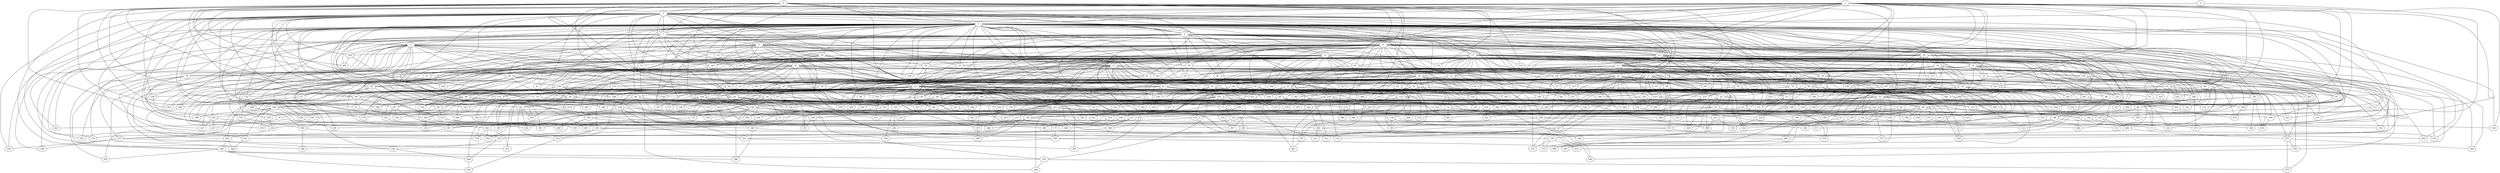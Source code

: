 strict graph "barabasi_albert_graph(400,3)" {
0;
1;
2;
3;
4;
5;
6;
7;
8;
9;
10;
11;
12;
13;
14;
15;
16;
17;
18;
19;
20;
21;
22;
23;
24;
25;
26;
27;
28;
29;
30;
31;
32;
33;
34;
35;
36;
37;
38;
39;
40;
41;
42;
43;
44;
45;
46;
47;
48;
49;
50;
51;
52;
53;
54;
55;
56;
57;
58;
59;
60;
61;
62;
63;
64;
65;
66;
67;
68;
69;
70;
71;
72;
73;
74;
75;
76;
77;
78;
79;
80;
81;
82;
83;
84;
85;
86;
87;
88;
89;
90;
91;
92;
93;
94;
95;
96;
97;
98;
99;
100;
101;
102;
103;
104;
105;
106;
107;
108;
109;
110;
111;
112;
113;
114;
115;
116;
117;
118;
119;
120;
121;
122;
123;
124;
125;
126;
127;
128;
129;
130;
131;
132;
133;
134;
135;
136;
137;
138;
139;
140;
141;
142;
143;
144;
145;
146;
147;
148;
149;
150;
151;
152;
153;
154;
155;
156;
157;
158;
159;
160;
161;
162;
163;
164;
165;
166;
167;
168;
169;
170;
171;
172;
173;
174;
175;
176;
177;
178;
179;
180;
181;
182;
183;
184;
185;
186;
187;
188;
189;
190;
191;
192;
193;
194;
195;
196;
197;
198;
199;
200;
201;
202;
203;
204;
205;
206;
207;
208;
209;
210;
211;
212;
213;
214;
215;
216;
217;
218;
219;
220;
221;
222;
223;
224;
225;
226;
227;
228;
229;
230;
231;
232;
233;
234;
235;
236;
237;
238;
239;
240;
241;
242;
243;
244;
245;
246;
247;
248;
249;
250;
251;
252;
253;
254;
255;
256;
257;
258;
259;
260;
261;
262;
263;
264;
265;
266;
267;
268;
269;
270;
271;
272;
273;
274;
275;
276;
277;
278;
279;
280;
281;
282;
283;
284;
285;
286;
287;
288;
289;
290;
291;
292;
293;
294;
295;
296;
297;
298;
299;
300;
301;
302;
303;
304;
305;
306;
307;
308;
309;
310;
311;
312;
313;
314;
315;
316;
317;
318;
319;
320;
321;
322;
323;
324;
325;
326;
327;
328;
329;
330;
331;
332;
333;
334;
335;
336;
337;
338;
339;
340;
341;
342;
343;
344;
345;
346;
347;
348;
349;
350;
351;
352;
353;
354;
355;
356;
357;
358;
359;
360;
361;
362;
363;
364;
365;
366;
367;
368;
369;
370;
371;
372;
373;
374;
375;
376;
377;
378;
379;
380;
381;
382;
383;
384;
385;
386;
387;
388;
389;
390;
391;
392;
393;
394;
395;
396;
397;
398;
399;
0 -- 3  [is_available=True, prob="0.832511073377"];
0 -- 4  [is_available=True, prob="1.0"];
0 -- 5  [is_available=True, prob="0.805208491262"];
0 -- 134  [is_available=True, prob="0.873808927651"];
0 -- 7  [is_available=True, prob="0.818992349935"];
0 -- 9  [is_available=True, prob="1.0"];
0 -- 146  [is_available=True, prob="0.151401588776"];
0 -- 25  [is_available=True, prob="1.0"];
0 -- 30  [is_available=True, prob="1.0"];
0 -- 287  [is_available=True, prob="1.0"];
0 -- 33  [is_available=True, prob="1.0"];
0 -- 170  [is_available=True, prob="0.841315870368"];
0 -- 174  [is_available=True, prob="0.39446041693"];
0 -- 47  [is_available=True, prob="0.511711328838"];
0 -- 314  [is_available=True, prob="0.777097460576"];
0 -- 61  [is_available=True, prob="0.151000549965"];
0 -- 64  [is_available=True, prob="0.486549960438"];
0 -- 68  [is_available=True, prob="0.670536618648"];
0 -- 325  [is_available=True, prob="0.412691140783"];
0 -- 85  [is_available=True, prob="1.0"];
0 -- 91  [is_available=True, prob="0.931908950253"];
0 -- 92  [is_available=True, prob="0.647252743067"];
0 -- 93  [is_available=True, prob="0.117448225825"];
0 -- 121  [is_available=True, prob="0.689862556489"];
0 -- 123  [is_available=True, prob="0.330160626411"];
0 -- 213  [is_available=True, prob="0.829149836139"];
1 -- 3  [is_available=True, prob="0.144722303347"];
1 -- 4  [is_available=True, prob="0.391893278256"];
1 -- 6  [is_available=True, prob="0.788442118697"];
1 -- 8  [is_available=True, prob="0.476312258993"];
1 -- 300  [is_available=True, prob="1.0"];
1 -- 17  [is_available=True, prob="0.0412488951437"];
1 -- 22  [is_available=True, prob="0.188898304257"];
1 -- 280  [is_available=True, prob="0.840047584835"];
1 -- 25  [is_available=True, prob="0.522658402943"];
1 -- 36  [is_available=True, prob="0.206730130352"];
1 -- 38  [is_available=True, prob="1.0"];
1 -- 41  [is_available=True, prob="0.361595906994"];
1 -- 172  [is_available=True, prob="0.277265244076"];
1 -- 46  [is_available=True, prob="0.308001849361"];
1 -- 182  [is_available=True, prob="1.0"];
1 -- 55  [is_available=True, prob="0.415634622922"];
1 -- 317  [is_available=True, prob="0.15405242774"];
1 -- 332  [is_available=True, prob="0.739675855617"];
1 -- 80  [is_available=True, prob="0.264322294782"];
1 -- 83  [is_available=True, prob="0.337645775195"];
1 -- 343  [is_available=True, prob="1.0"];
1 -- 347  [is_available=True, prob="0.609608325661"];
1 -- 224  [is_available=True, prob="0.958969032657"];
1 -- 97  [is_available=True, prob="1.0"];
1 -- 238  [is_available=True, prob="0.757062707924"];
1 -- 375  [is_available=True, prob="0.439582546127"];
2 -- 3  [is_available=True, prob="0.150681126056"];
2 -- 189  [is_available=True, prob="1.0"];
3 -- 4  [is_available=True, prob="0.80640225235"];
3 -- 5  [is_available=True, prob="0.0907067550656"];
3 -- 262  [is_available=True, prob="0.706531409309"];
3 -- 7  [is_available=True, prob="0.606982769294"];
3 -- 10  [is_available=True, prob="1.0"];
3 -- 11  [is_available=True, prob="0.202692741505"];
3 -- 12  [is_available=True, prob="1.0"];
3 -- 13  [is_available=True, prob="0.366224895859"];
3 -- 14  [is_available=True, prob="0.0064777306775"];
3 -- 143  [is_available=True, prob="1.0"];
3 -- 144  [is_available=True, prob="0.229324977991"];
3 -- 17  [is_available=True, prob="1.0"];
3 -- 19  [is_available=True, prob="1.0"];
3 -- 149  [is_available=True, prob="0.683483769253"];
3 -- 151  [is_available=True, prob="0.185916937983"];
3 -- 24  [is_available=True, prob="0.943263505454"];
3 -- 358  [is_available=True, prob="0.789584371657"];
3 -- 27  [is_available=True, prob="0.487687144572"];
3 -- 261  [is_available=True, prob="0.7340072762"];
3 -- 290  [is_available=True, prob="0.393198530798"];
3 -- 198  [is_available=True, prob="0.418494600631"];
3 -- 263  [is_available=True, prob="0.794759905901"];
3 -- 62  [is_available=True, prob="0.111143228402"];
3 -- 64  [is_available=True, prob="0.205994562299"];
3 -- 70  [is_available=True, prob="0.993760068594"];
3 -- 256  [is_available=True, prob="0.695784670765"];
3 -- 337  [is_available=True, prob="1.0"];
3 -- 280  [is_available=True, prob="0.21237044594"];
3 -- 94  [is_available=True, prob="0.138117567834"];
3 -- 227  [is_available=True, prob="0.286181303875"];
3 -- 229  [is_available=True, prob="0.027383272184"];
3 -- 230  [is_available=True, prob="0.748732063819"];
3 -- 106  [is_available=True, prob="1.0"];
3 -- 114  [is_available=True, prob="1.0"];
3 -- 243  [is_available=True, prob="0.211890409717"];
3 -- 375  [is_available=True, prob="0.163812203852"];
3 -- 378  [is_available=True, prob="0.272773427577"];
3 -- 127  [is_available=True, prob="1.0"];
4 -- 361  [is_available=True, prob="0.38698879263"];
4 -- 260  [is_available=True, prob="0.760418844691"];
4 -- 5  [is_available=True, prob="1.0"];
4 -- 6  [is_available=True, prob="0.758735048539"];
4 -- 7  [is_available=True, prob="0.985360946414"];
4 -- 8  [is_available=True, prob="0.316415308063"];
4 -- 9  [is_available=True, prob="0.564059838509"];
4 -- 10  [is_available=True, prob="1.0"];
4 -- 11  [is_available=True, prob="0.00978593056135"];
4 -- 12  [is_available=True, prob="0.240265079817"];
4 -- 13  [is_available=True, prob="1.0"];
4 -- 14  [is_available=True, prob="0.849450199601"];
4 -- 15  [is_available=True, prob="0.0180713808858"];
4 -- 17  [is_available=True, prob="0.184240715839"];
4 -- 18  [is_available=True, prob="0.105246520568"];
4 -- 19  [is_available=True, prob="0.384667431507"];
4 -- 20  [is_available=True, prob="0.730146980481"];
4 -- 22  [is_available=True, prob="0.307944356177"];
4 -- 23  [is_available=True, prob="1.0"];
4 -- 152  [is_available=True, prob="0.765262998315"];
4 -- 28  [is_available=True, prob="1.0"];
4 -- 29  [is_available=True, prob="0.0951517110547"];
4 -- 32  [is_available=True, prob="1.0"];
4 -- 161  [is_available=True, prob="0.032306170936"];
4 -- 262  [is_available=True, prob="0.0638430868201"];
4 -- 39  [is_available=True, prob="0.215337689933"];
4 -- 129  [is_available=True, prob="0.135431172699"];
4 -- 41  [is_available=True, prob="1.0"];
4 -- 42  [is_available=True, prob="0.739673508083"];
4 -- 176  [is_available=True, prob="0.220701002551"];
4 -- 44  [is_available=True, prob="1.0"];
4 -- 285  [is_available=True, prob="0.476696259245"];
4 -- 48  [is_available=True, prob="0.946428769142"];
4 -- 49  [is_available=True, prob="1.0"];
4 -- 54  [is_available=True, prob="0.000982683563137"];
4 -- 364  [is_available=True, prob="0.439216962393"];
4 -- 58  [is_available=True, prob="1.0"];
4 -- 59  [is_available=True, prob="0.846452296876"];
4 -- 60  [is_available=True, prob="0.532014142435"];
4 -- 138  [is_available=True, prob="0.474380133589"];
4 -- 66  [is_available=True, prob="1.0"];
4 -- 195  [is_available=True, prob="0.458338256043"];
4 -- 197  [is_available=True, prob="0.215307414331"];
4 -- 268  [is_available=True, prob="1.0"];
4 -- 74  [is_available=True, prob="0.334354427262"];
4 -- 343  [is_available=True, prob="0.27480856892"];
4 -- 205  [is_available=True, prob="0.568191064686"];
4 -- 206  [is_available=True, prob="0.184129815182"];
4 -- 79  [is_available=True, prob="0.36705892424"];
4 -- 210  [is_available=True, prob="0.699407901479"];
4 -- 342  [is_available=True, prob="1.0"];
4 -- 87  [is_available=True, prob="0.784606798383"];
4 -- 344  [is_available=True, prob="0.294330059185"];
4 -- 217  [is_available=True, prob="0.3783581707"];
4 -- 90  [is_available=True, prob="1.0"];
4 -- 91  [is_available=True, prob="0.564375375979"];
4 -- 220  [is_available=True, prob="0.00536960991334"];
4 -- 95  [is_available=True, prob="0.613378996382"];
4 -- 97  [is_available=True, prob="0.571413085862"];
4 -- 226  [is_available=True, prob="1.0"];
4 -- 391  [is_available=True, prob="1.0"];
4 -- 374  [is_available=True, prob="1.0"];
4 -- 230  [is_available=True, prob="1.0"];
4 -- 145  [is_available=True, prob="1.0"];
4 -- 105  [is_available=True, prob="1.0"];
4 -- 167  [is_available=True, prob="1.0"];
4 -- 236  [is_available=True, prob="1.0"];
4 -- 109  [is_available=True, prob="0.763027398375"];
4 -- 110  [is_available=True, prob="0.860839752899"];
4 -- 241  [is_available=True, prob="0.787247731176"];
4 -- 118  [is_available=True, prob="0.989202884919"];
4 -- 345  [is_available=True, prob="0.185454738693"];
4 -- 248  [is_available=True, prob="1.0"];
4 -- 126  [is_available=True, prob="1.0"];
5 -- 6  [is_available=True, prob="0.199740557841"];
5 -- 263  [is_available=True, prob="0.337281351791"];
5 -- 136  [is_available=True, prob="0.577885921542"];
5 -- 9  [is_available=True, prob="0.164696627998"];
5 -- 10  [is_available=True, prob="0.807588932262"];
5 -- 11  [is_available=True, prob="0.296710368054"];
5 -- 147  [is_available=True, prob="0.775914006128"];
5 -- 153  [is_available=True, prob="0.565244845889"];
5 -- 26  [is_available=True, prob="0.191716189132"];
5 -- 27  [is_available=True, prob="0.886394486517"];
5 -- 157  [is_available=True, prob="0.189685834396"];
5 -- 31  [is_available=True, prob="0.613076158991"];
5 -- 35  [is_available=True, prob="0.880198836395"];
5 -- 36  [is_available=True, prob="1.0"];
5 -- 38  [is_available=True, prob="1.0"];
5 -- 167  [is_available=True, prob="0.181874354182"];
5 -- 300  [is_available=True, prob="0.327237830761"];
5 -- 55  [is_available=True, prob="0.981435634661"];
5 -- 185  [is_available=True, prob="0.500644483997"];
5 -- 186  [is_available=True, prob="0.951303129738"];
5 -- 188  [is_available=True, prob="0.713627429554"];
5 -- 67  [is_available=True, prob="0.396270968559"];
5 -- 68  [is_available=True, prob="0.637439660334"];
5 -- 75  [is_available=True, prob="0.800765978824"];
5 -- 341  [is_available=True, prob="1.0"];
5 -- 99  [is_available=True, prob="0.676601190785"];
5 -- 275  [is_available=True, prob="0.026324023454"];
5 -- 374  [is_available=True, prob="0.232659336828"];
5 -- 381  [is_available=True, prob="0.548884977552"];
6 -- 135  [is_available=True, prob="0.620734898871"];
6 -- 140  [is_available=True, prob="0.300035208532"];
6 -- 15  [is_available=True, prob="0.141567181963"];
6 -- 16  [is_available=True, prob="0.61618749537"];
6 -- 153  [is_available=True, prob="0.680020682124"];
6 -- 155  [is_available=True, prob="0.011166462869"];
6 -- 34  [is_available=True, prob="1.0"];
6 -- 292  [is_available=True, prob="1.0"];
6 -- 39  [is_available=True, prob="0.737721015763"];
6 -- 42  [is_available=True, prob="0.881869060179"];
6 -- 174  [is_available=True, prob="0.259516169238"];
6 -- 303  [is_available=True, prob="0.770592949045"];
6 -- 57  [is_available=True, prob="1.0"];
6 -- 186  [is_available=True, prob="1.0"];
6 -- 59  [is_available=True, prob="0.350563057183"];
6 -- 313  [is_available=True, prob="0.801785851693"];
6 -- 76  [is_available=True, prob="0.393892572014"];
6 -- 87  [is_available=True, prob="0.886525924972"];
6 -- 89  [is_available=True, prob="0.504953949115"];
6 -- 347  [is_available=True, prob="0.0851231457162"];
6 -- 93  [is_available=True, prob="0.35964504246"];
6 -- 224  [is_available=True, prob="0.0124627580595"];
6 -- 187  [is_available=True, prob="0.392193116829"];
6 -- 106  [is_available=True, prob="1.0"];
6 -- 108  [is_available=True, prob="0.283437325723"];
6 -- 317  [is_available=True, prob="0.897911346539"];
6 -- 241  [is_available=True, prob="0.495502310926"];
6 -- 383  [is_available=True, prob="0.453119136393"];
7 -- 32  [is_available=True, prob="0.113504096107"];
7 -- 129  [is_available=True, prob="1.0"];
7 -- 8  [is_available=True, prob="0.154638012996"];
7 -- 74  [is_available=True, prob="0.546314403473"];
7 -- 397  [is_available=True, prob="0.509468805477"];
7 -- 46  [is_available=True, prob="1.0"];
7 -- 125  [is_available=True, prob="0.136924201415"];
7 -- 152  [is_available=True, prob="1.0"];
7 -- 248  [is_available=True, prob="0.262404548751"];
7 -- 99  [is_available=True, prob="1.0"];
7 -- 21  [is_available=True, prob="0.735963821588"];
7 -- 238  [is_available=True, prob="0.676472115521"];
7 -- 88  [is_available=True, prob="0.355883017894"];
7 -- 89  [is_available=True, prob="0.10512847789"];
7 -- 29  [is_available=True, prob="1.0"];
7 -- 149  [is_available=True, prob="0.609989165604"];
8 -- 130  [is_available=True, prob="0.31237940449"];
8 -- 134  [is_available=True, prob="0.291765764093"];
8 -- 266  [is_available=True, prob="0.168341405942"];
8 -- 213  [is_available=True, prob="0.297360063942"];
8 -- 12  [is_available=True, prob="0.292721714958"];
8 -- 142  [is_available=True, prob="0.240200832772"];
8 -- 16  [is_available=True, prob="0.158998895081"];
8 -- 147  [is_available=True, prob="0.293223799077"];
8 -- 150  [is_available=True, prob="0.815360698123"];
8 -- 26  [is_available=True, prob="0.572816813105"];
8 -- 30  [is_available=True, prob="0.0739525840066"];
8 -- 31  [is_available=True, prob="1.0"];
8 -- 33  [is_available=True, prob="0.328843713279"];
8 -- 292  [is_available=True, prob="0.551565097272"];
8 -- 37  [is_available=True, prob="0.343995342701"];
8 -- 170  [is_available=True, prob="1.0"];
8 -- 135  [is_available=True, prob="0.323115849324"];
8 -- 45  [is_available=True, prob="1.0"];
8 -- 49  [is_available=True, prob="0.797407593565"];
8 -- 306  [is_available=True, prob="0.706017905392"];
8 -- 56  [is_available=True, prob="0.592681407094"];
8 -- 58  [is_available=True, prob="1.0"];
8 -- 61  [is_available=True, prob="0.365073201736"];
8 -- 192  [is_available=True, prob="0.203619882228"];
8 -- 194  [is_available=True, prob="1.0"];
8 -- 67  [is_available=True, prob="1.0"];
8 -- 84  [is_available=True, prob="0.525403443768"];
8 -- 85  [is_available=True, prob="0.928975281397"];
8 -- 86  [is_available=True, prob="0.331455402245"];
8 -- 88  [is_available=True, prob="1.0"];
8 -- 356  [is_available=True, prob="1.0"];
8 -- 355  [is_available=True, prob="0.402009995557"];
8 -- 100  [is_available=True, prob="0.524200949721"];
8 -- 102  [is_available=True, prob="0.733915661285"];
8 -- 108  [is_available=True, prob="0.0159287765737"];
8 -- 111  [is_available=True, prob="0.605687697799"];
8 -- 112  [is_available=True, prob="0.989352446857"];
8 -- 195  [is_available=True, prob="1.0"];
9 -- 133  [is_available=True, prob="1.0"];
9 -- 18  [is_available=True, prob="0.736808774481"];
9 -- 156  [is_available=True, prob="0.879732835017"];
9 -- 169  [is_available=True, prob="0.461512280853"];
9 -- 307  [is_available=True, prob="0.727698087182"];
9 -- 180  [is_available=True, prob="0.815500215816"];
9 -- 319  [is_available=True, prob="1.0"];
9 -- 66  [is_available=True, prob="0.806903389743"];
9 -- 328  [is_available=True, prob="0.186751744625"];
9 -- 201  [is_available=True, prob="0.092419194931"];
9 -- 202  [is_available=True, prob="0.64849800894"];
9 -- 28  [is_available=True, prob="0.46781509043"];
9 -- 79  [is_available=True, prob="0.360957834218"];
9 -- 83  [is_available=True, prob="0.292260189307"];
9 -- 215  [is_available=True, prob="0.30196620095"];
9 -- 361  [is_available=True, prob="0.334717719843"];
9 -- 236  [is_available=True, prob="0.155376454112"];
9 -- 112  [is_available=True, prob="1.0"];
9 -- 371  [is_available=True, prob="1.0"];
9 -- 127  [is_available=True, prob="1.0"];
10 -- 384  [is_available=True, prob="0.373373904409"];
10 -- 102  [is_available=True, prob="0.67000309589"];
10 -- 369  [is_available=True, prob="0.585706519808"];
10 -- 40  [is_available=True, prob="0.0750412206767"];
10 -- 14  [is_available=True, prob="0.551507969645"];
10 -- 271  [is_available=True, prob="0.0405259135871"];
10 -- 113  [is_available=True, prob="0.0660342577715"];
10 -- 117  [is_available=True, prob="0.734458908272"];
10 -- 377  [is_available=True, prob="0.816806074716"];
10 -- 121  [is_available=True, prob="0.352154562635"];
10 -- 250  [is_available=True, prob="1.0"];
10 -- 317  [is_available=True, prob="0.475318325367"];
10 -- 213  [is_available=True, prob="0.146015656954"];
11 -- 165  [is_available=True, prob="0.677782064943"];
11 -- 38  [is_available=True, prob="1.0"];
11 -- 103  [is_available=True, prob="0.0815487325809"];
11 -- 193  [is_available=True, prob="0.0353788799858"];
11 -- 338  [is_available=True, prob="0.54726054133"];
11 -- 15  [is_available=True, prob="0.194323330858"];
11 -- 272  [is_available=True, prob="1.0"];
11 -- 18  [is_available=True, prob="0.103215910579"];
11 -- 51  [is_available=True, prob="0.0485663102112"];
11 -- 117  [is_available=True, prob="0.405404007234"];
11 -- 25  [is_available=True, prob="0.755240369964"];
11 -- 143  [is_available=True, prob="1.0"];
11 -- 348  [is_available=True, prob="0.516420374739"];
11 -- 149  [is_available=True, prob="0.118147937577"];
12 -- 13  [is_available=True, prob="0.56011293932"];
12 -- 24  [is_available=True, prob="1.0"];
12 -- 199  [is_available=True, prob="1.0"];
12 -- 392  [is_available=True, prob="0.686395707568"];
12 -- 180  [is_available=True, prob="0.897245580748"];
12 -- 53  [is_available=True, prob="0.352953395781"];
12 -- 184  [is_available=True, prob="0.212973478396"];
12 -- 190  [is_available=True, prob="0.128834804501"];
12 -- 196  [is_available=True, prob="0.0124310146833"];
12 -- 69  [is_available=True, prob="0.449233440941"];
12 -- 71  [is_available=True, prob="1.0"];
12 -- 338  [is_available=True, prob="0.488042054761"];
12 -- 214  [is_available=True, prob="0.678007015767"];
12 -- 217  [is_available=True, prob="0.524720510958"];
12 -- 98  [is_available=True, prob="0.12565645217"];
12 -- 359  [is_available=True, prob="0.962480657727"];
12 -- 107  [is_available=True, prob="1.0"];
12 -- 364  [is_available=True, prob="0.39458004551"];
12 -- 82  [is_available=True, prob="1.0"];
12 -- 243  [is_available=True, prob="0.0974584212532"];
13 -- 128  [is_available=True, prob="0.610831459661"];
13 -- 384  [is_available=True, prob="1.0"];
13 -- 130  [is_available=True, prob="0.96518296528"];
13 -- 389  [is_available=True, prob="0.975034032832"];
13 -- 140  [is_available=True, prob="0.284624507401"];
13 -- 277  [is_available=True, prob="0.408610553657"];
13 -- 22  [is_available=True, prob="0.030682699943"];
13 -- 26  [is_available=True, prob="0.903147078243"];
13 -- 27  [is_available=True, prob="0.251830014674"];
13 -- 33  [is_available=True, prob="0.280921851722"];
13 -- 296  [is_available=True, prob="0.663115023376"];
13 -- 193  [is_available=True, prob="0.801170768142"];
13 -- 68  [is_available=True, prob="0.215267381036"];
13 -- 72  [is_available=True, prob="0.0617739635425"];
13 -- 218  [is_available=True, prob="1.0"];
13 -- 349  [is_available=True, prob="0.407063512214"];
13 -- 223  [is_available=True, prob="0.00086539234209"];
13 -- 369  [is_available=True, prob="0.964024109299"];
13 -- 370  [is_available=True, prob="0.828730401845"];
13 -- 268  [is_available=True, prob="1.0"];
13 -- 119  [is_available=True, prob="0.169181957588"];
13 -- 120  [is_available=True, prob="1.0"];
14 -- 192  [is_available=True, prob="0.789174880035"];
14 -- 37  [is_available=True, prob="1.0"];
14 -- 359  [is_available=True, prob="0.268174073291"];
14 -- 168  [is_available=True, prob="0.0697057182853"];
14 -- 45  [is_available=True, prob="1.0"];
14 -- 78  [is_available=True, prob="0.647663537514"];
14 -- 141  [is_available=True, prob="0.311486236064"];
14 -- 16  [is_available=True, prob="1.0"];
14 -- 113  [is_available=True, prob="0.101229700887"];
14 -- 227  [is_available=True, prob="0.975830548103"];
14 -- 54  [is_available=True, prob="1.0"];
14 -- 330  [is_available=True, prob="1.0"];
14 -- 232  [is_available=True, prob="0.428804604458"];
14 -- 382  [is_available=True, prob="0.755677845437"];
15 -- 23  [is_available=True, prob="1.0"];
15 -- 28  [is_available=True, prob="0.972216298465"];
15 -- 163  [is_available=True, prob="1.0"];
15 -- 293  [is_available=True, prob="0.736583212281"];
15 -- 241  [is_available=True, prob="0.258255007818"];
15 -- 168  [is_available=True, prob="0.0222826376142"];
15 -- 44  [is_available=True, prob="0.421470448986"];
15 -- 305  [is_available=True, prob="0.929072619019"];
15 -- 50  [is_available=True, prob="0.898733618722"];
15 -- 334  [is_available=True, prob="0.405625297842"];
15 -- 207  [is_available=True, prob="0.68697687952"];
15 -- 209  [is_available=True, prob="0.245346815786"];
15 -- 82  [is_available=True, prob="0.400445869694"];
15 -- 94  [is_available=True, prob="0.083105395983"];
15 -- 103  [is_available=True, prob="1.0"];
15 -- 110  [is_available=True, prob="0.21253229113"];
15 -- 113  [is_available=True, prob="1.0"];
15 -- 242  [is_available=True, prob="1.0"];
15 -- 115  [is_available=True, prob="0.0451009555829"];
16 -- 160  [is_available=True, prob="0.964480333615"];
16 -- 208  [is_available=True, prob="0.82158784813"];
16 -- 354  [is_available=True, prob="0.724742604733"];
16 -- 259  [is_available=True, prob="0.571305338041"];
16 -- 70  [is_available=True, prob="0.434380933756"];
16 -- 225  [is_available=True, prob="0.942684573976"];
16 -- 171  [is_available=True, prob="1.0"];
16 -- 332  [is_available=True, prob="0.121521455219"];
16 -- 333  [is_available=True, prob="0.014866425608"];
16 -- 353  [is_available=True, prob="1.0"];
16 -- 112  [is_available=True, prob="0.186420622803"];
16 -- 114  [is_available=True, prob="0.378459112762"];
16 -- 279  [is_available=True, prob="0.156492323762"];
16 -- 344  [is_available=True, prob="0.355766470906"];
16 -- 59  [is_available=True, prob="0.715423948438"];
17 -- 342  [is_available=True, prob="0.382052187303"];
17 -- 311  [is_available=True, prob="0.554089425952"];
17 -- 137  [is_available=True, prob="0.5834806086"];
17 -- 142  [is_available=True, prob="0.865803153147"];
17 -- 143  [is_available=True, prob="0.8462071812"];
17 -- 19  [is_available=True, prob="0.715982441639"];
17 -- 20  [is_available=True, prob="1.0"];
17 -- 21  [is_available=True, prob="0.184645109864"];
17 -- 24  [is_available=True, prob="0.0116862142312"];
17 -- 29  [is_available=True, prob="1.0"];
17 -- 286  [is_available=True, prob="0.0156027433439"];
17 -- 287  [is_available=True, prob="0.596051713219"];
17 -- 32  [is_available=True, prob="0.07981332691"];
17 -- 168  [is_available=True, prob="0.340907630815"];
17 -- 169  [is_available=True, prob="0.118969183401"];
17 -- 170  [is_available=True, prob="0.495960673715"];
17 -- 43  [is_available=True, prob="0.20567969085"];
17 -- 304  [is_available=True, prob="0.80074552472"];
17 -- 52  [is_available=True, prob="0.443270687376"];
17 -- 183  [is_available=True, prob="0.339712395274"];
17 -- 184  [is_available=True, prob="1.0"];
17 -- 60  [is_available=True, prob="0.897837558609"];
17 -- 63  [is_available=True, prob="0.510171276483"];
17 -- 331  [is_available=True, prob="0.0315455416714"];
17 -- 200  [is_available=True, prob="0.755433119171"];
17 -- 74  [is_available=True, prob="0.111240624011"];
17 -- 75  [is_available=True, prob="1.0"];
17 -- 76  [is_available=True, prob="0.561453652063"];
17 -- 78  [is_available=True, prob="0.132965256372"];
17 -- 212  [is_available=True, prob="1.0"];
17 -- 398  [is_available=True, prob="1.0"];
17 -- 86  [is_available=True, prob="0.940627301485"];
17 -- 345  [is_available=True, prob="0.641927270193"];
17 -- 219  [is_available=True, prob="0.582281032081"];
17 -- 93  [is_available=True, prob="0.434313293498"];
17 -- 94  [is_available=True, prob="1.0"];
17 -- 96  [is_available=True, prob="0.881434864452"];
17 -- 355  [is_available=True, prob="0.647882063366"];
17 -- 360  [is_available=True, prob="0.477987578838"];
17 -- 316  [is_available=True, prob="0.823118368967"];
17 -- 275  [is_available=True, prob="1.0"];
17 -- 246  [is_available=True, prob="0.579318138762"];
17 -- 191  [is_available=True, prob="0.246411168234"];
18 -- 134  [is_available=True, prob="0.420579523388"];
18 -- 234  [is_available=True, prob="0.0419575608011"];
18 -- 175  [is_available=True, prob="0.0173449318995"];
18 -- 81  [is_available=True, prob="0.487059829309"];
18 -- 50  [is_available=True, prob="0.284950068765"];
18 -- 243  [is_available=True, prob="0.907531067745"];
18 -- 20  [is_available=True, prob="0.965393822982"];
18 -- 247  [is_available=True, prob="0.911690143644"];
18 -- 207  [is_available=True, prob="0.221544247337"];
19 -- 99  [is_available=True, prob="1.0"];
19 -- 182  [is_available=True, prob="0.674605162842"];
19 -- 220  [is_available=True, prob="1.0"];
20 -- 67  [is_available=True, prob="0.728608595366"];
20 -- 393  [is_available=True, prob="0.746628931185"];
20 -- 55  [is_available=True, prob="1.0"];
20 -- 301  [is_available=True, prob="0.400141495245"];
20 -- 48  [is_available=True, prob="0.42266610518"];
20 -- 235  [is_available=True, prob="0.397138225336"];
20 -- 21  [is_available=True, prob="0.22192150937"];
20 -- 23  [is_available=True, prob="0.626862657859"];
20 -- 267  [is_available=True, prob="0.124096964741"];
20 -- 284  [is_available=True, prob="0.0244954995551"];
21 -- 34  [is_available=True, prob="0.0505267823111"];
21 -- 35  [is_available=True, prob="0.508761548339"];
21 -- 261  [is_available=True, prob="0.863850799543"];
21 -- 145  [is_available=True, prob="1.0"];
21 -- 73  [is_available=True, prob="1.0"];
21 -- 153  [is_available=True, prob="0.588519715502"];
21 -- 116  [is_available=True, prob="0.667404435402"];
22 -- 299  [is_available=True, prob="0.741210437208"];
22 -- 267  [is_available=True, prob="1.0"];
22 -- 111  [is_available=True, prob="0.284401071501"];
22 -- 83  [is_available=True, prob="0.547415018064"];
22 -- 53  [is_available=True, prob="0.901436508719"];
22 -- 292  [is_available=True, prob="1.0"];
22 -- 181  [is_available=True, prob="0.12837469179"];
23 -- 39  [is_available=True, prob="0.483247587931"];
23 -- 286  [is_available=True, prob="0.530238417305"];
24 -- 320  [is_available=True, prob="0.539418120226"];
24 -- 65  [is_available=True, prob="0.052666804692"];
24 -- 49  [is_available=True, prob="1.0"];
24 -- 129  [is_available=True, prob="1.0"];
24 -- 394  [is_available=True, prob="0.334827886941"];
24 -- 77  [is_available=True, prob="0.233005815567"];
24 -- 46  [is_available=True, prob="0.490989319167"];
24 -- 84  [is_available=True, prob="0.631188354382"];
24 -- 124  [is_available=True, prob="0.029278338157"];
24 -- 61  [is_available=True, prob="0.596461946755"];
25 -- 305  [is_available=True, prob="1.0"];
25 -- 40  [is_available=True, prob="0.761083378108"];
26 -- 34  [is_available=True, prob="0.75693212885"];
26 -- 98  [is_available=True, prob="0.55700009358"];
26 -- 36  [is_available=True, prob="0.444813921467"];
26 -- 71  [is_available=True, prob="1.0"];
26 -- 231  [is_available=True, prob="1.0"];
26 -- 131  [is_available=True, prob="0.268594452914"];
26 -- 309  [is_available=True, prob="0.390134434636"];
26 -- 216  [is_available=True, prob="0.866270270074"];
26 -- 90  [is_available=True, prob="1.0"];
26 -- 123  [is_available=True, prob="1.0"];
26 -- 125  [is_available=True, prob="1.0"];
27 -- 41  [is_available=True, prob="0.672737751973"];
27 -- 139  [is_available=True, prob="0.992886216874"];
27 -- 89  [is_available=True, prob="0.732579761772"];
28 -- 115  [is_available=True, prob="0.823873639064"];
28 -- 133  [is_available=True, prob="1.0"];
28 -- 262  [is_available=True, prob="0.514482526215"];
28 -- 51  [is_available=True, prob="1.0"];
28 -- 56  [is_available=True, prob="1.0"];
28 -- 30  [is_available=True, prob="0.315670541331"];
28 -- 127  [is_available=True, prob="0.283417371335"];
29 -- 40  [is_available=True, prob="0.0159840248264"];
29 -- 216  [is_available=True, prob="0.202849056545"];
29 -- 281  [is_available=True, prob="0.386971041921"];
29 -- 91  [is_available=True, prob="0.794074699375"];
29 -- 221  [is_available=True, prob="1.0"];
29 -- 31  [is_available=True, prob="0.457933974629"];
30 -- 323  [is_available=True, prob="0.688966092408"];
30 -- 265  [is_available=True, prob="1.0"];
30 -- 72  [is_available=True, prob="0.150989518884"];
30 -- 51  [is_available=True, prob="0.0709917324184"];
31 -- 181  [is_available=True, prob="1.0"];
32 -- 96  [is_available=True, prob="0.173109728821"];
32 -- 291  [is_available=True, prob="1.0"];
32 -- 37  [is_available=True, prob="0.710631085307"];
32 -- 73  [is_available=True, prob="0.559704216509"];
32 -- 77  [is_available=True, prob="1.0"];
32 -- 79  [is_available=True, prob="0.582006702586"];
32 -- 144  [is_available=True, prob="1.0"];
32 -- 323  [is_available=True, prob="0.474944368825"];
32 -- 116  [is_available=True, prob="0.572296024438"];
32 -- 378  [is_available=True, prob="0.0635092688078"];
32 -- 239  [is_available=True, prob="0.820892723363"];
32 -- 220  [is_available=True, prob="0.5741096543"];
33 -- 257  [is_available=True, prob="0.984829999232"];
33 -- 139  [is_available=True, prob="1.0"];
33 -- 148  [is_available=True, prob="1.0"];
33 -- 282  [is_available=True, prob="0.968053712339"];
33 -- 291  [is_available=True, prob="0.581248891563"];
33 -- 167  [is_available=True, prob="1.0"];
33 -- 42  [is_available=True, prob="1.0"];
33 -- 43  [is_available=True, prob="0.811169679321"];
33 -- 50  [is_available=True, prob="0.132302675668"];
33 -- 371  [is_available=True, prob="1.0"];
33 -- 183  [is_available=True, prob="0.440648766675"];
33 -- 57  [is_available=True, prob="0.9166225913"];
33 -- 191  [is_available=True, prob="0.911541663464"];
33 -- 78  [is_available=True, prob="0.843837982563"];
33 -- 336  [is_available=True, prob="0.196727343485"];
33 -- 84  [is_available=True, prob="1.0"];
33 -- 341  [is_available=True, prob="0.827626603225"];
33 -- 214  [is_available=True, prob="0.971009102388"];
33 -- 313  [is_available=True, prob="0.881895688139"];
33 -- 88  [is_available=True, prob="0.471126899791"];
33 -- 347  [is_available=True, prob="1.0"];
33 -- 95  [is_available=True, prob="0.544397914756"];
33 -- 98  [is_available=True, prob="1.0"];
33 -- 276  [is_available=True, prob="1.0"];
33 -- 242  [is_available=True, prob="1.0"];
33 -- 115  [is_available=True, prob="1.0"];
33 -- 116  [is_available=True, prob="0.987636811183"];
33 -- 117  [is_available=True, prob="0.463502423246"];
33 -- 121  [is_available=True, prob="1.0"];
33 -- 122  [is_available=True, prob="0.516625492917"];
33 -- 251  [is_available=True, prob="0.207287327636"];
33 -- 124  [is_available=True, prob="1.0"];
34 -- 35  [is_available=True, prob="0.213205653083"];
34 -- 261  [is_available=True, prob="0.547625532955"];
34 -- 295  [is_available=True, prob="0.871760290602"];
34 -- 360  [is_available=True, prob="0.024138697341"];
34 -- 366  [is_available=True, prob="0.606014432941"];
34 -- 109  [is_available=True, prob="0.118864506363"];
34 -- 142  [is_available=True, prob="0.487624461732"];
34 -- 252  [is_available=True, prob="0.933558240962"];
35 -- 132  [is_available=True, prob="0.0663511038983"];
35 -- 199  [is_available=True, prob="0.42556176671"];
35 -- 73  [is_available=True, prob="0.700580954442"];
35 -- 43  [is_available=True, prob="0.314091082311"];
35 -- 211  [is_available=True, prob="0.0824320107166"];
35 -- 389  [is_available=True, prob="0.419861939328"];
36 -- 65  [is_available=True, prob="0.55439643228"];
36 -- 137  [is_available=True, prob="1.0"];
36 -- 140  [is_available=True, prob="0.982449405848"];
36 -- 110  [is_available=True, prob="0.401990284685"];
36 -- 184  [is_available=True, prob="0.0419380123822"];
37 -- 321  [is_available=True, prob="0.458312904249"];
37 -- 322  [is_available=True, prob="0.569561937726"];
37 -- 260  [is_available=True, prob="0.851592435734"];
37 -- 373  [is_available=True, prob="0.181306144829"];
37 -- 178  [is_available=True, prob="0.90007193401"];
37 -- 82  [is_available=True, prob="0.847468745657"];
37 -- 302  [is_available=True, prob="0.75675231435"];
37 -- 53  [is_available=True, prob="0.0666855406522"];
37 -- 182  [is_available=True, prob="0.878463409038"];
37 -- 119  [is_available=True, prob="0.386739439144"];
37 -- 56  [is_available=True, prob="0.862876225451"];
37 -- 95  [is_available=True, prob="0.522331286188"];
38 -- 136  [is_available=True, prob="1.0"];
38 -- 368  [is_available=True, prob="0.50142287672"];
38 -- 54  [is_available=True, prob="0.94847165312"];
38 -- 223  [is_available=True, prob="1.0"];
39 -- 330  [is_available=True, prob="0.299663913069"];
39 -- 339  [is_available=True, prob="1.0"];
39 -- 349  [is_available=True, prob="1.0"];
39 -- 255  [is_available=True, prob="0.382899571254"];
40 -- 324  [is_available=True, prob="0.0634769221511"];
40 -- 358  [is_available=True, prob="1.0"];
40 -- 205  [is_available=True, prob="0.555245766264"];
40 -- 238  [is_available=True, prob="1.0"];
40 -- 279  [is_available=True, prob="0.890754928489"];
40 -- 254  [is_available=True, prob="1.0"];
41 -- 72  [is_available=True, prob="0.0920431541254"];
42 -- 179  [is_available=True, prob="0.757438917608"];
42 -- 270  [is_available=True, prob="0.434452500181"];
42 -- 273  [is_available=True, prob="0.517693338411"];
42 -- 160  [is_available=True, prob="0.669444907805"];
42 -- 169  [is_available=True, prob="0.00351520402581"];
42 -- 44  [is_available=True, prob="0.29866912794"];
42 -- 45  [is_available=True, prob="0.554200440907"];
42 -- 302  [is_available=True, prob="0.621671106608"];
42 -- 48  [is_available=True, prob="0.759203145124"];
42 -- 307  [is_available=True, prob="0.288472696546"];
42 -- 311  [is_available=True, prob="0.512179607805"];
42 -- 62  [is_available=True, prob="0.472712756416"];
42 -- 66  [is_available=True, prob="0.169582902556"];
42 -- 203  [is_available=True, prob="0.955730197726"];
42 -- 335  [is_available=True, prob="0.849144451313"];
42 -- 208  [is_available=True, prob="1.0"];
42 -- 90  [is_available=True, prob="0.88553531035"];
42 -- 354  [is_available=True, prob="1.0"];
42 -- 100  [is_available=True, prob="0.486447774466"];
42 -- 357  [is_available=True, prob="0.0739282811766"];
42 -- 107  [is_available=True, prob="0.226067304091"];
42 -- 239  [is_available=True, prob="0.370541117418"];
42 -- 250  [is_available=True, prob="1.0"];
42 -- 382  [is_available=True, prob="0.64046832243"];
43 -- 296  [is_available=True, prob="0.113408103056"];
43 -- 47  [is_available=True, prob="0.685692380152"];
43 -- 52  [is_available=True, prob="0.318463671902"];
44 -- 326  [is_available=True, prob="1.0"];
44 -- 71  [is_available=True, prob="0.329910195781"];
44 -- 301  [is_available=True, prob="0.845006459681"];
44 -- 80  [is_available=True, prob="0.571468926428"];
44 -- 114  [is_available=True, prob="0.761600377382"];
44 -- 52  [is_available=True, prob="0.647610207699"];
44 -- 244  [is_available=True, prob="0.760342964308"];
44 -- 283  [is_available=True, prob="0.53425116631"];
44 -- 92  [is_available=True, prob="0.0145982584741"];
44 -- 221  [is_available=True, prob="0.294661714472"];
44 -- 158  [is_available=True, prob="0.102827066132"];
45 -- 96  [is_available=True, prob="0.906975113316"];
45 -- 65  [is_available=True, prob="1.0"];
45 -- 226  [is_available=True, prob="1.0"];
45 -- 196  [is_available=True, prob="0.825848095116"];
45 -- 390  [is_available=True, prob="0.0857516400069"];
45 -- 256  [is_available=True, prob="1.0"];
45 -- 331  [is_available=True, prob="0.716220431074"];
45 -- 77  [is_available=True, prob="0.915377143605"];
45 -- 47  [is_available=True, prob="1.0"];
45 -- 80  [is_available=True, prob="1.0"];
45 -- 336  [is_available=True, prob="0.340367720887"];
45 -- 330  [is_available=True, prob="0.453365595431"];
46 -- 320  [is_available=True, prob="1.0"];
46 -- 356  [is_available=True, prob="0.043975731826"];
46 -- 101  [is_available=True, prob="1.0"];
46 -- 104  [is_available=True, prob="0.450944048388"];
46 -- 201  [is_available=True, prob="1.0"];
46 -- 365  [is_available=True, prob="1.0"];
46 -- 383  [is_available=True, prob="0.191801227972"];
46 -- 393  [is_available=True, prob="0.752631099275"];
46 -- 159  [is_available=True, prob="1.0"];
46 -- 63  [is_available=True, prob="1.0"];
47 -- 273  [is_available=True, prob="1.0"];
48 -- 122  [is_available=True, prob="1.0"];
49 -- 293  [is_available=True, prob="0.885839755924"];
49 -- 334  [is_available=True, prob="0.132135019089"];
49 -- 81  [is_available=True, prob="1.0"];
49 -- 311  [is_available=True, prob="0.333896149326"];
49 -- 58  [is_available=True, prob="0.591277894378"];
49 -- 284  [is_available=True, prob="0.943582276121"];
49 -- 312  [is_available=True, prob="0.571284648024"];
50 -- 131  [is_available=True, prob="1.0"];
50 -- 388  [is_available=True, prob="0.880849495676"];
50 -- 101  [is_available=True, prob="0.975240199149"];
50 -- 299  [is_available=True, prob="0.768501939026"];
50 -- 141  [is_available=True, prob="0.0788828061099"];
50 -- 269  [is_available=True, prob="0.741644255933"];
50 -- 367  [is_available=True, prob="0.61699500607"];
50 -- 381  [is_available=True, prob="0.0130322532821"];
51 -- 186  [is_available=True, prob="1.0"];
52 -- 165  [is_available=True, prob="0.363350361106"];
52 -- 245  [is_available=True, prob="0.31812454181"];
53 -- 64  [is_available=True, prob="0.747595286258"];
53 -- 138  [is_available=True, prob="0.0294047656641"];
53 -- 211  [is_available=True, prob="0.685087229594"];
53 -- 154  [is_available=True, prob="0.417025985823"];
53 -- 158  [is_available=True, prob="1.0"];
53 -- 383  [is_available=True, prob="1.0"];
54 -- 360  [is_available=True, prob="1.0"];
54 -- 60  [is_available=True, prob="0.798879789006"];
55 -- 234  [is_available=True, prob="0.450616893627"];
55 -- 209  [is_available=True, prob="0.0343222125236"];
55 -- 287  [is_available=True, prob="1.0"];
56 -- 109  [is_available=True, prob="1.0"];
56 -- 399  [is_available=True, prob="0.0653295503439"];
56 -- 273  [is_available=True, prob="0.293228305082"];
56 -- 57  [is_available=True, prob="0.26689324731"];
56 -- 69  [is_available=True, prob="0.209590585757"];
57 -- 297  [is_available=True, prob="0.089390355438"];
57 -- 174  [is_available=True, prob="0.760769575812"];
57 -- 212  [is_available=True, prob="0.37842630273"];
57 -- 118  [is_available=True, prob="0.420511550378"];
57 -- 154  [is_available=True, prob="0.592818323494"];
57 -- 63  [is_available=True, prob="0.0629231595632"];
58 -- 323  [is_available=True, prob="1.0"];
58 -- 229  [is_available=True, prob="1.0"];
58 -- 70  [is_available=True, prob="0.726955101446"];
58 -- 391  [is_available=True, prob="0.0186358403662"];
58 -- 367  [is_available=True, prob="1.0"];
58 -- 346  [is_available=True, prob="0.846389894677"];
58 -- 92  [is_available=True, prob="0.104933032699"];
59 -- 258  [is_available=True, prob="0.20678807091"];
59 -- 251  [is_available=True, prob="0.756694743494"];
59 -- 101  [is_available=True, prob="1.0"];
59 -- 106  [is_available=True, prob="0.647529185528"];
59 -- 235  [is_available=True, prob="0.415343488379"];
59 -- 175  [is_available=True, prob="1.0"];
59 -- 81  [is_available=True, prob="1.0"];
59 -- 339  [is_available=True, prob="1.0"];
59 -- 281  [is_available=True, prob="0.499985780937"];
59 -- 219  [is_available=True, prob="0.632907144551"];
59 -- 252  [is_available=True, prob="1.0"];
60 -- 166  [is_available=True, prob="1.0"];
60 -- 200  [is_available=True, prob="1.0"];
60 -- 176  [is_available=True, prob="1.0"];
60 -- 356  [is_available=True, prob="0.686903937919"];
61 -- 69  [is_available=True, prob="1.0"];
61 -- 137  [is_available=True, prob="0.775694321237"];
61 -- 172  [is_available=True, prob="0.889783746297"];
61 -- 175  [is_available=True, prob="0.238159479779"];
61 -- 62  [is_available=True, prob="0.97166591996"];
61 -- 293  [is_available=True, prob="1.0"];
61 -- 126  [is_available=True, prob="0.702237484468"];
61 -- 255  [is_available=True, prob="1.0"];
62 -- 290  [is_available=True, prob="0.889024149202"];
62 -- 132  [is_available=True, prob="0.387687757112"];
62 -- 233  [is_available=True, prob="0.404260803826"];
62 -- 204  [is_available=True, prob="1.0"];
62 -- 310  [is_available=True, prob="0.520777304163"];
62 -- 217  [is_available=True, prob="0.418677273314"];
63 -- 231  [is_available=True, prob="0.375983780064"];
64 -- 75  [is_available=True, prob="0.0655854937698"];
64 -- 107  [is_available=True, prob="0.111231294591"];
64 -- 177  [is_available=True, prob="0.295759203924"];
64 -- 222  [is_available=True, prob="0.768932391682"];
65 -- 376  [is_available=True, prob="1.0"];
65 -- 111  [is_available=True, prob="0.227864871726"];
66 -- 203  [is_available=True, prob="0.822014353325"];
66 -- 340  [is_available=True, prob="0.882003066077"];
66 -- 85  [is_available=True, prob="0.767873296981"];
66 -- 86  [is_available=True, prob="0.162485045611"];
66 -- 196  [is_available=True, prob="0.0791910275393"];
66 -- 282  [is_available=True, prob="0.497130045626"];
66 -- 380  [is_available=True, prob="0.913261280433"];
66 -- 159  [is_available=True, prob="1.0"];
67 -- 375  [is_available=True, prob="0.840137143126"];
68 -- 161  [is_available=True, prob="0.301884984255"];
68 -- 178  [is_available=True, prob="0.841093020442"];
68 -- 183  [is_available=True, prob="1.0"];
69 -- 166  [is_available=True, prob="0.776187986847"];
69 -- 297  [is_available=True, prob="0.791275429548"];
69 -- 333  [is_available=True, prob="1.0"];
69 -- 218  [is_available=True, prob="0.514383416561"];
70 -- 157  [is_available=True, prob="0.702797523912"];
71 -- 325  [is_available=True, prob="1.0"];
71 -- 198  [is_available=True, prob="0.894825884926"];
71 -- 200  [is_available=True, prob="0.0896394859203"];
71 -- 76  [is_available=True, prob="0.65006328594"];
71 -- 302  [is_available=True, prob="0.186474388593"];
71 -- 286  [is_available=True, prob="1.0"];
71 -- 158  [is_available=True, prob="0.105273334138"];
72 -- 326  [is_available=True, prob="1.0"];
74 -- 281  [is_available=True, prob="0.636848542513"];
74 -- 204  [is_available=True, prob="1.0"];
75 -- 209  [is_available=True, prob="0.108065888581"];
76 -- 263  [is_available=True, prob="1.0"];
76 -- 185  [is_available=True, prob="0.0866559296351"];
77 -- 194  [is_available=True, prob="0.834307368601"];
77 -- 206  [is_available=True, prob="0.0283969442359"];
77 -- 335  [is_available=True, prob="0.36537126409"];
77 -- 212  [is_available=True, prob="0.398752985575"];
78 -- 97  [is_available=True, prob="1.0"];
78 -- 105  [is_available=True, prob="0.836027478945"];
78 -- 237  [is_available=True, prob="0.750093095533"];
78 -- 315  [is_available=True, prob="0.671532057131"];
78 -- 159  [is_available=True, prob="1.0"];
79 -- 225  [is_available=True, prob="1.0"];
79 -- 202  [is_available=True, prob="0.51962676777"];
79 -- 278  [is_available=True, prob="1.0"];
80 -- 160  [is_available=True, prob="1.0"];
80 -- 258  [is_available=True, prob="0.78897807285"];
80 -- 102  [is_available=True, prob="0.282897509362"];
80 -- 104  [is_available=True, prob="0.837250618756"];
80 -- 394  [is_available=True, prob="0.360220606807"];
80 -- 299  [is_available=True, prob="0.847259855523"];
80 -- 296  [is_available=True, prob="0.731683716602"];
80 -- 274  [is_available=True, prob="0.609217346198"];
80 -- 124  [is_available=True, prob="0.884249846959"];
80 -- 157  [is_available=True, prob="0.299718264312"];
81 -- 289  [is_available=True, prob="0.108997224172"];
81 -- 324  [is_available=True, prob="1.0"];
81 -- 394  [is_available=True, prob="0.0849841542444"];
81 -- 246  [is_available=True, prob="0.230042619019"];
82 -- 162  [is_available=True, prob="0.293944257446"];
82 -- 145  [is_available=True, prob="0.0944036115041"];
82 -- 123  [is_available=True, prob="0.765553774138"];
83 -- 224  [is_available=True, prob="0.92153009627"];
83 -- 355  [is_available=True, prob="0.363831254935"];
83 -- 141  [is_available=True, prob="0.247785287306"];
83 -- 237  [is_available=True, prob="0.255698600028"];
83 -- 368  [is_available=True, prob="0.741779938403"];
83 -- 87  [is_available=True, prob="0.921565711269"];
83 -- 120  [is_available=True, prob="0.943012943095"];
83 -- 125  [is_available=True, prob="0.104348777946"];
84 -- 130  [is_available=True, prob="0.496549909068"];
84 -- 395  [is_available=True, prob="1.0"];
84 -- 135  [is_available=True, prob="0.576982729185"];
84 -- 327  [is_available=True, prob="0.012954676752"];
84 -- 173  [is_available=True, prob="0.789824661034"];
84 -- 275  [is_available=True, prob="1.0"];
84 -- 150  [is_available=True, prob="1.0"];
84 -- 119  [is_available=True, prob="0.452583420164"];
84 -- 218  [is_available=True, prob="0.601969419667"];
85 -- 195  [is_available=True, prob="1.0"];
85 -- 133  [is_available=True, prob="0.893956656788"];
86 -- 358  [is_available=True, prob="1.0"];
86 -- 327  [is_available=True, prob="0.961991381891"];
86 -- 189  [is_available=True, prob="0.499651906344"];
87 -- 104  [is_available=True, prob="0.472443205651"];
88 -- 103  [is_available=True, prob="1.0"];
88 -- 151  [is_available=True, prob="0.877909431547"];
88 -- 350  [is_available=True, prob="0.0694069000519"];
89 -- 166  [is_available=True, prob="0.224102161737"];
89 -- 264  [is_available=True, prob="0.551243706529"];
89 -- 139  [is_available=True, prob="1.0"];
89 -- 274  [is_available=True, prob="0.259254822045"];
89 -- 146  [is_available=True, prob="1.0"];
90 -- 329  [is_available=True, prob="1.0"];
91 -- 100  [is_available=True, prob="0.546058411536"];
91 -- 393  [is_available=True, prob="0.347748094187"];
92 -- 322  [is_available=True, prob="1.0"];
92 -- 391  [is_available=True, prob="0.936745929862"];
92 -- 244  [is_available=True, prob="0.648958684084"];
93 -- 194  [is_available=True, prob="0.428992953244"];
93 -- 329  [is_available=True, prob="0.784355160148"];
93 -- 333  [is_available=True, prob="0.914833805246"];
94 -- 228  [is_available=True, prob="1.0"];
94 -- 232  [is_available=True, prob="0.335889488687"];
94 -- 306  [is_available=True, prob="0.73736004097"];
94 -- 214  [is_available=True, prob="0.474989056855"];
95 -- 385  [is_available=True, prob="0.629291781844"];
95 -- 105  [is_available=True, prob="0.0758430608837"];
95 -- 190  [is_available=True, prob="0.174447525699"];
96 -- 197  [is_available=True, prob="0.345809599415"];
96 -- 204  [is_available=True, prob="0.266339274597"];
96 -- 346  [is_available=True, prob="0.613203280271"];
97 -- 331  [is_available=True, prob="0.327702880867"];
97 -- 294  [is_available=True, prob="0.377844795713"];
98 -- 324  [is_available=True, prob="0.975637034674"];
98 -- 274  [is_available=True, prob="0.319144327735"];
99 -- 329  [is_available=True, prob="1.0"];
99 -- 266  [is_available=True, prob="1.0"];
99 -- 108  [is_available=True, prob="1.0"];
99 -- 148  [is_available=True, prob="0.48528710905"];
100 -- 128  [is_available=True, prob="0.367014403122"];
100 -- 219  [is_available=True, prob="0.835073494903"];
100 -- 207  [is_available=True, prob="0.453455338668"];
100 -- 277  [is_available=True, prob="0.0844256632389"];
100 -- 138  [is_available=True, prob="0.171908972795"];
101 -- 233  [is_available=True, prob="0.666639355519"];
101 -- 294  [is_available=True, prob="0.835570788907"];
102 -- 206  [is_available=True, prob="0.319300225816"];
102 -- 343  [is_available=True, prob="0.610205910972"];
103 -- 321  [is_available=True, prob="0.586611020533"];
103 -- 369  [is_available=True, prob="0.531220918818"];
103 -- 276  [is_available=True, prob="0.626964713593"];
103 -- 215  [is_available=True, prob="0.0296757743362"];
103 -- 155  [is_available=True, prob="0.518547012862"];
103 -- 284  [is_available=True, prob="0.423268612838"];
103 -- 126  [is_available=True, prob="0.434696256719"];
103 -- 223  [is_available=True, prob="1.0"];
104 -- 255  [is_available=True, prob="0.383064489398"];
105 -- 397  [is_available=True, prob="0.323092280867"];
106 -- 269  [is_available=True, prob="0.036176065695"];
106 -- 240  [is_available=True, prob="1.0"];
106 -- 283  [is_available=True, prob="0.75317580155"];
107 -- 161  [is_available=True, prob="0.790784855512"];
107 -- 387  [is_available=True, prob="0.235485578128"];
107 -- 392  [is_available=True, prob="1.0"];
108 -- 128  [is_available=True, prob="1.0"];
108 -- 193  [is_available=True, prob="0.292638940707"];
108 -- 132  [is_available=True, prob="0.919273850998"];
108 -- 385  [is_available=True, prob="0.252400863778"];
108 -- 202  [is_available=True, prob="0.901934661614"];
108 -- 397  [is_available=True, prob="0.278673259227"];
108 -- 210  [is_available=True, prob="0.405291562338"];
108 -- 179  [is_available=True, prob="0.347615670141"];
108 -- 373  [is_available=True, prob="0.613286132649"];
108 -- 118  [is_available=True, prob="0.325304593421"];
108 -- 215  [is_available=True, prob="0.750951686481"];
108 -- 228  [is_available=True, prob="0.95250729229"];
108 -- 221  [is_available=True, prob="0.229991072692"];
109 -- 228  [is_available=True, prob="0.402649873474"];
109 -- 312  [is_available=True, prob="0.115851052597"];
110 -- 162  [is_available=True, prob="0.739654758382"];
110 -- 363  [is_available=True, prob="0.0154773939417"];
110 -- 270  [is_available=True, prob="0.668244629348"];
110 -- 371  [is_available=True, prob="0.231262612569"];
110 -- 342  [is_available=True, prob="0.90691012784"];
110 -- 187  [is_available=True, prob="0.0975217076354"];
110 -- 190  [is_available=True, prob="0.237665966845"];
111 -- 122  [is_available=True, prob="0.224628616586"];
111 -- 187  [is_available=True, prob="0.0884152197616"];
112 -- 177  [is_available=True, prob="0.0226560744214"];
114 -- 164  [is_available=True, prob="0.30907153795"];
115 -- 165  [is_available=True, prob="0.331120705973"];
115 -- 152  [is_available=True, prob="0.0280465938076"];
115 -- 253  [is_available=True, prob="0.841166777756"];
117 -- 178  [is_available=True, prob="0.844462102195"];
118 -- 334  [is_available=True, prob="0.0629479071645"];
118 -- 150  [is_available=True, prob="0.922550518078"];
118 -- 120  [is_available=True, prob="0.502269678345"];
119 -- 162  [is_available=True, prob="0.291062948534"];
119 -- 268  [is_available=True, prob="0.138534053311"];
119 -- 309  [is_available=True, prob="1.0"];
119 -- 276  [is_available=True, prob="1.0"];
120 -- 203  [is_available=True, prob="1.0"];
120 -- 171  [is_available=True, prob="0.554758135585"];
120 -- 240  [is_available=True, prob="0.00532560189302"];
120 -- 188  [is_available=True, prob="0.813440630917"];
120 -- 318  [is_available=True, prob="0.0503950537419"];
121 -- 144  [is_available=True, prob="0.036930726913"];
123 -- 172  [is_available=True, prob="0.895339093566"];
125 -- 388  [is_available=True, prob="0.687873881535"];
125 -- 295  [is_available=True, prob="0.0230911292218"];
125 -- 370  [is_available=True, prob="1.0"];
125 -- 335  [is_available=True, prob="0.468753797545"];
125 -- 146  [is_available=True, prob="0.718553389621"];
125 -- 308  [is_available=True, prob="0.970894899365"];
126 -- 201  [is_available=True, prob="0.663960702739"];
127 -- 226  [is_available=True, prob="0.315674054428"];
127 -- 163  [is_available=True, prob="1.0"];
127 -- 372  [is_available=True, prob="1.0"];
127 -- 318  [is_available=True, prob="0.0211851178929"];
128 -- 386  [is_available=True, prob="0.236150090905"];
128 -- 131  [is_available=True, prob="0.357283024449"];
128 -- 136  [is_available=True, prob="0.329469527145"];
128 -- 251  [is_available=True, prob="0.318452151744"];
128 -- 185  [is_available=True, prob="0.418916488209"];
128 -- 155  [is_available=True, prob="0.707033638538"];
128 -- 156  [is_available=True, prob="1.0"];
129 -- 288  [is_available=True, prob="0.288583101454"];
129 -- 258  [is_available=True, prob="1.0"];
129 -- 314  [is_available=True, prob="0.300802975919"];
129 -- 253  [is_available=True, prob="0.193578090574"];
130 -- 148  [is_available=True, prob="0.322913466667"];
130 -- 326  [is_available=True, prob="1.0"];
131 -- 387  [is_available=True, prob="0.408997364282"];
132 -- 164  [is_available=True, prob="0.669708066365"];
132 -- 325  [is_available=True, prob="0.0423705401176"];
132 -- 396  [is_available=True, prob="0.0969745046566"];
132 -- 303  [is_available=True, prob="0.815094462794"];
132 -- 154  [is_available=True, prob="0.552623786827"];
132 -- 380  [is_available=True, prob="0.443642119326"];
133 -- 269  [is_available=True, prob="0.407123148291"];
133 -- 249  [is_available=True, prob="0.111567744587"];
134 -- 290  [is_available=True, prob="0.038602851745"];
134 -- 164  [is_available=True, prob="0.156220391179"];
134 -- 354  [is_available=True, prob="1.0"];
134 -- 156  [is_available=True, prob="0.404462578358"];
134 -- 189  [is_available=True, prob="0.956294259434"];
135 -- 337  [is_available=True, prob="0.376417361668"];
136 -- 257  [is_available=True, prob="1.0"];
136 -- 295  [is_available=True, prob="0.91303257144"];
137 -- 259  [is_available=True, prob="1.0"];
137 -- 231  [is_available=True, prob="1.0"];
139 -- 265  [is_available=True, prob="0.710520682031"];
140 -- 163  [is_available=True, prob="0.666905332839"];
140 -- 399  [is_available=True, prob="0.376770601801"];
141 -- 359  [is_available=True, prob="0.63259099868"];
141 -- 151  [is_available=True, prob="1.0"];
142 -- 234  [is_available=True, prob="0.443267442847"];
142 -- 147  [is_available=True, prob="0.0526990065728"];
142 -- 382  [is_available=True, prob="0.135077992266"];
142 -- 252  [is_available=True, prob="0.200075161909"];
142 -- 264  [is_available=True, prob="0.889137617005"];
143 -- 298  [is_available=True, prob="0.262056921954"];
143 -- 176  [is_available=True, prob="0.79513747602"];
146 -- 392  [is_available=True, prob="1.0"];
146 -- 398  [is_available=True, prob="0.293245285653"];
146 -- 308  [is_available=True, prob="1.0"];
146 -- 181  [is_available=True, prob="0.361628914071"];
146 -- 247  [is_available=True, prob="0.00531479354592"];
146 -- 319  [is_available=True, prob="0.662453054331"];
147 -- 351  [is_available=True, prob="0.818482464726"];
148 -- 381  [is_available=True, prob="0.511104199294"];
149 -- 210  [is_available=True, prob="0.0737515750542"];
149 -- 300  [is_available=True, prob="1.0"];
150 -- 260  [is_available=True, prob="0.706866019115"];
152 -- 208  [is_available=True, prob="0.11031737148"];
153 -- 366  [is_available=True, prob="0.416125291574"];
154 -- 315  [is_available=True, prob="0.473051387432"];
155 -- 173  [is_available=True, prob="0.301712304878"];
156 -- 227  [is_available=True, prob="0.618315618978"];
156 -- 294  [is_available=True, prob="1.0"];
156 -- 247  [is_available=True, prob="1.0"];
157 -- 179  [is_available=True, prob="1.0"];
157 -- 180  [is_available=True, prob="0.0348635512666"];
157 -- 346  [is_available=True, prob="0.000808370230946"];
158 -- 316  [is_available=True, prob="0.358688017324"];
158 -- 278  [is_available=True, prob="0.82960445076"];
159 -- 378  [is_available=True, prob="1.0"];
159 -- 285  [is_available=True, prob="0.397024824495"];
160 -- 177  [is_available=True, prob="0.412963412571"];
161 -- 244  [is_available=True, prob="0.554795227075"];
162 -- 396  [is_available=True, prob="0.65256794341"];
162 -- 229  [is_available=True, prob="0.932411365845"];
163 -- 288  [is_available=True, prob="0.29136065604"];
165 -- 322  [is_available=True, prob="0.271781098918"];
165 -- 266  [is_available=True, prob="1.0"];
165 -- 191  [is_available=True, prob="0.0523407142944"];
167 -- 171  [is_available=True, prob="0.496305682328"];
167 -- 341  [is_available=True, prob="1.0"];
167 -- 309  [is_available=True, prob="0.0971360187385"];
168 -- 173  [is_available=True, prob="0.712643084073"];
168 -- 242  [is_available=True, prob="0.984936234444"];
168 -- 365  [is_available=True, prob="1.0"];
168 -- 350  [is_available=True, prob="0.394055002871"];
169 -- 277  [is_available=True, prob="1.0"];
171 -- 192  [is_available=True, prob="0.21976120705"];
172 -- 366  [is_available=True, prob="0.307768670221"];
175 -- 303  [is_available=True, prob="1.0"];
176 -- 289  [is_available=True, prob="0.0155476194501"];
176 -- 245  [is_available=True, prob="0.723000842723"];
177 -- 199  [is_available=True, prob="0.43831885681"];
177 -- 298  [is_available=True, prob="0.873370680416"];
177 -- 222  [is_available=True, prob="0.186031288988"];
179 -- 188  [is_available=True, prob="0.27235281442"];
180 -- 253  [is_available=True, prob="1.0"];
181 -- 304  [is_available=True, prob="1.0"];
182 -- 339  [is_available=True, prob="0.959326249442"];
182 -- 389  [is_available=True, prob="0.148914612191"];
183 -- 198  [is_available=True, prob="0.450102442966"];
183 -- 267  [is_available=True, prob="1.0"];
183 -- 205  [is_available=True, prob="0.671512363714"];
184 -- 337  [is_available=True, prob="0.935893142004"];
184 -- 271  [is_available=True, prob="0.804141198744"];
184 -- 350  [is_available=True, prob="0.913004557843"];
186 -- 222  [is_available=True, prob="0.360462166647"];
187 -- 225  [is_available=True, prob="1.0"];
191 -- 363  [is_available=True, prob="0.697207580571"];
193 -- 197  [is_available=True, prob="0.0796285518952"];
193 -- 240  [is_available=True, prob="0.916317248485"];
193 -- 254  [is_available=True, prob="0.227104314964"];
196 -- 376  [is_available=True, prob="1.0"];
196 -- 233  [is_available=True, prob="0.338426980768"];
198 -- 232  [is_available=True, prob="1.0"];
198 -- 211  [is_available=True, prob="0.5434672866"];
198 -- 216  [is_available=True, prob="0.557220443168"];
199 -- 272  [is_available=True, prob="0.286930552237"];
199 -- 313  [is_available=True, prob="1.0"];
199 -- 316  [is_available=True, prob="0.319574276602"];
200 -- 390  [is_available=True, prob="0.925409785403"];
205 -- 379  [is_available=True, prob="0.499384702865"];
206 -- 384  [is_available=True, prob="0.887759744389"];
206 -- 374  [is_available=True, prob="0.74812514037"];
206 -- 254  [is_available=True, prob="1.0"];
208 -- 304  [is_available=True, prob="0.408528808836"];
209 -- 314  [is_available=True, prob="0.84362420001"];
209 -- 245  [is_available=True, prob="0.727557363099"];
210 -- 249  [is_available=True, prob="0.345153409901"];
211 -- 344  [is_available=True, prob="0.60055747783"];
212 -- 336  [is_available=True, prob="0.0360048301753"];
212 -- 265  [is_available=True, prob="0.0210739522329"];
215 -- 236  [is_available=True, prob="0.537718917684"];
217 -- 237  [is_available=True, prob="0.493218665781"];
218 -- 249  [is_available=True, prob="0.0955708955165"];
219 -- 363  [is_available=True, prob="1.0"];
219 -- 306  [is_available=True, prob="0.230391328316"];
221 -- 387  [is_available=True, prob="0.633924816343"];
221 -- 327  [is_available=True, prob="0.231798556017"];
222 -- 328  [is_available=True, prob="0.987588272483"];
225 -- 230  [is_available=True, prob="1.0"];
225 -- 310  [is_available=True, prob="0.0730998962578"];
225 -- 248  [is_available=True, prob="0.840343464438"];
226 -- 385  [is_available=True, prob="0.547081666333"];
226 -- 235  [is_available=True, prob="0.248165897678"];
226 -- 377  [is_available=True, prob="1.0"];
226 -- 250  [is_available=True, prob="0.826849992218"];
228 -- 257  [is_available=True, prob="0.407422140345"];
229 -- 256  [is_available=True, prob="0.609013143698"];
233 -- 308  [is_available=True, prob="0.681947022539"];
234 -- 351  [is_available=True, prob="0.674305420092"];
235 -- 246  [is_available=True, prob="1.0"];
235 -- 271  [is_available=True, prob="1.0"];
236 -- 239  [is_available=True, prob="0.351913520276"];
238 -- 398  [is_available=True, prob="0.442984624901"];
242 -- 345  [is_available=True, prob="0.776935945133"];
243 -- 289  [is_available=True, prob="1.0"];
243 -- 291  [is_available=True, prob="0.290033838432"];
249 -- 312  [is_available=True, prob="0.660036512888"];
249 -- 386  [is_available=True, prob="0.0997080374603"];
250 -- 259  [is_available=True, prob="0.193091930764"];
253 -- 305  [is_available=True, prob="0.324355012525"];
256 -- 361  [is_available=True, prob="0.0771685562679"];
257 -- 270  [is_available=True, prob="0.468589032308"];
257 -- 272  [is_available=True, prob="1.0"];
257 -- 377  [is_available=True, prob="0.171726350836"];
258 -- 319  [is_available=True, prob="0.750800302999"];
260 -- 264  [is_available=True, prob="1.0"];
260 -- 353  [is_available=True, prob="0.0110051098995"];
261 -- 357  [is_available=True, prob="0.09861613804"];
261 -- 279  [is_available=True, prob="0.584126170997"];
265 -- 278  [is_available=True, prob="0.526304316697"];
265 -- 310  [is_available=True, prob="1.0"];
265 -- 283  [is_available=True, prob="0.184165024304"];
266 -- 280  [is_available=True, prob="0.525163493352"];
266 -- 328  [is_available=True, prob="0.81085308068"];
267 -- 282  [is_available=True, prob="0.147656176649"];
267 -- 301  [is_available=True, prob="0.0364016687187"];
273 -- 376  [is_available=True, prob="0.754892595255"];
273 -- 298  [is_available=True, prob="0.68408228154"];
276 -- 297  [is_available=True, prob="0.237133437688"];
280 -- 352  [is_available=True, prob="0.171523557757"];
280 -- 386  [is_available=True, prob="0.22866518801"];
280 -- 307  [is_available=True, prob="0.580940097995"];
280 -- 362  [is_available=True, prob="0.441802499098"];
284 -- 285  [is_available=True, prob="0.684485472555"];
286 -- 288  [is_available=True, prob="1.0"];
286 -- 373  [is_available=True, prob="0.924561910884"];
294 -- 368  [is_available=True, prob="0.201194161034"];
294 -- 321  [is_available=True, prob="0.0597664874537"];
297 -- 315  [is_available=True, prob="0.916234543096"];
297 -- 399  [is_available=True, prob="0.49355541752"];
298 -- 348  [is_available=True, prob="1.0"];
298 -- 395  [is_available=True, prob="0.183480473138"];
301 -- 320  [is_available=True, prob="0.00596729422897"];
303 -- 349  [is_available=True, prob="0.151753313078"];
304 -- 348  [is_available=True, prob="0.889338773446"];
304 -- 318  [is_available=True, prob="0.788980962477"];
309 -- 351  [is_available=True, prob="0.516071329565"];
311 -- 357  [is_available=True, prob="1.0"];
318 -- 338  [is_available=True, prob="0.689992620975"];
318 -- 340  [is_available=True, prob="0.146003232305"];
322 -- 362  [is_available=True, prob="0.0337001919975"];
324 -- 372  [is_available=True, prob="0.0908403389897"];
324 -- 352  [is_available=True, prob="1.0"];
327 -- 332  [is_available=True, prob="0.895877107743"];
334 -- 395  [is_available=True, prob="0.477429810022"];
335 -- 367  [is_available=True, prob="0.413669423779"];
338 -- 340  [is_available=True, prob="0.203026854969"];
339 -- 388  [is_available=True, prob="0.275889562558"];
340 -- 362  [is_available=True, prob="0.171424103065"];
347 -- 352  [is_available=True, prob="0.346304649136"];
347 -- 353  [is_available=True, prob="0.375169502725"];
352 -- 379  [is_available=True, prob="1.0"];
352 -- 380  [is_available=True, prob="0.493352163487"];
353 -- 379  [is_available=True, prob="0.11431287402"];
353 -- 364  [is_available=True, prob="0.0665163321553"];
353 -- 365  [is_available=True, prob="0.515532108506"];
359 -- 372  [is_available=True, prob="0.859382736306"];
365 -- 396  [is_available=True, prob="0.046712245943"];
368 -- 390  [is_available=True, prob="0.750568503694"];
369 -- 370  [is_available=True, prob="0.461727879302"];
}
